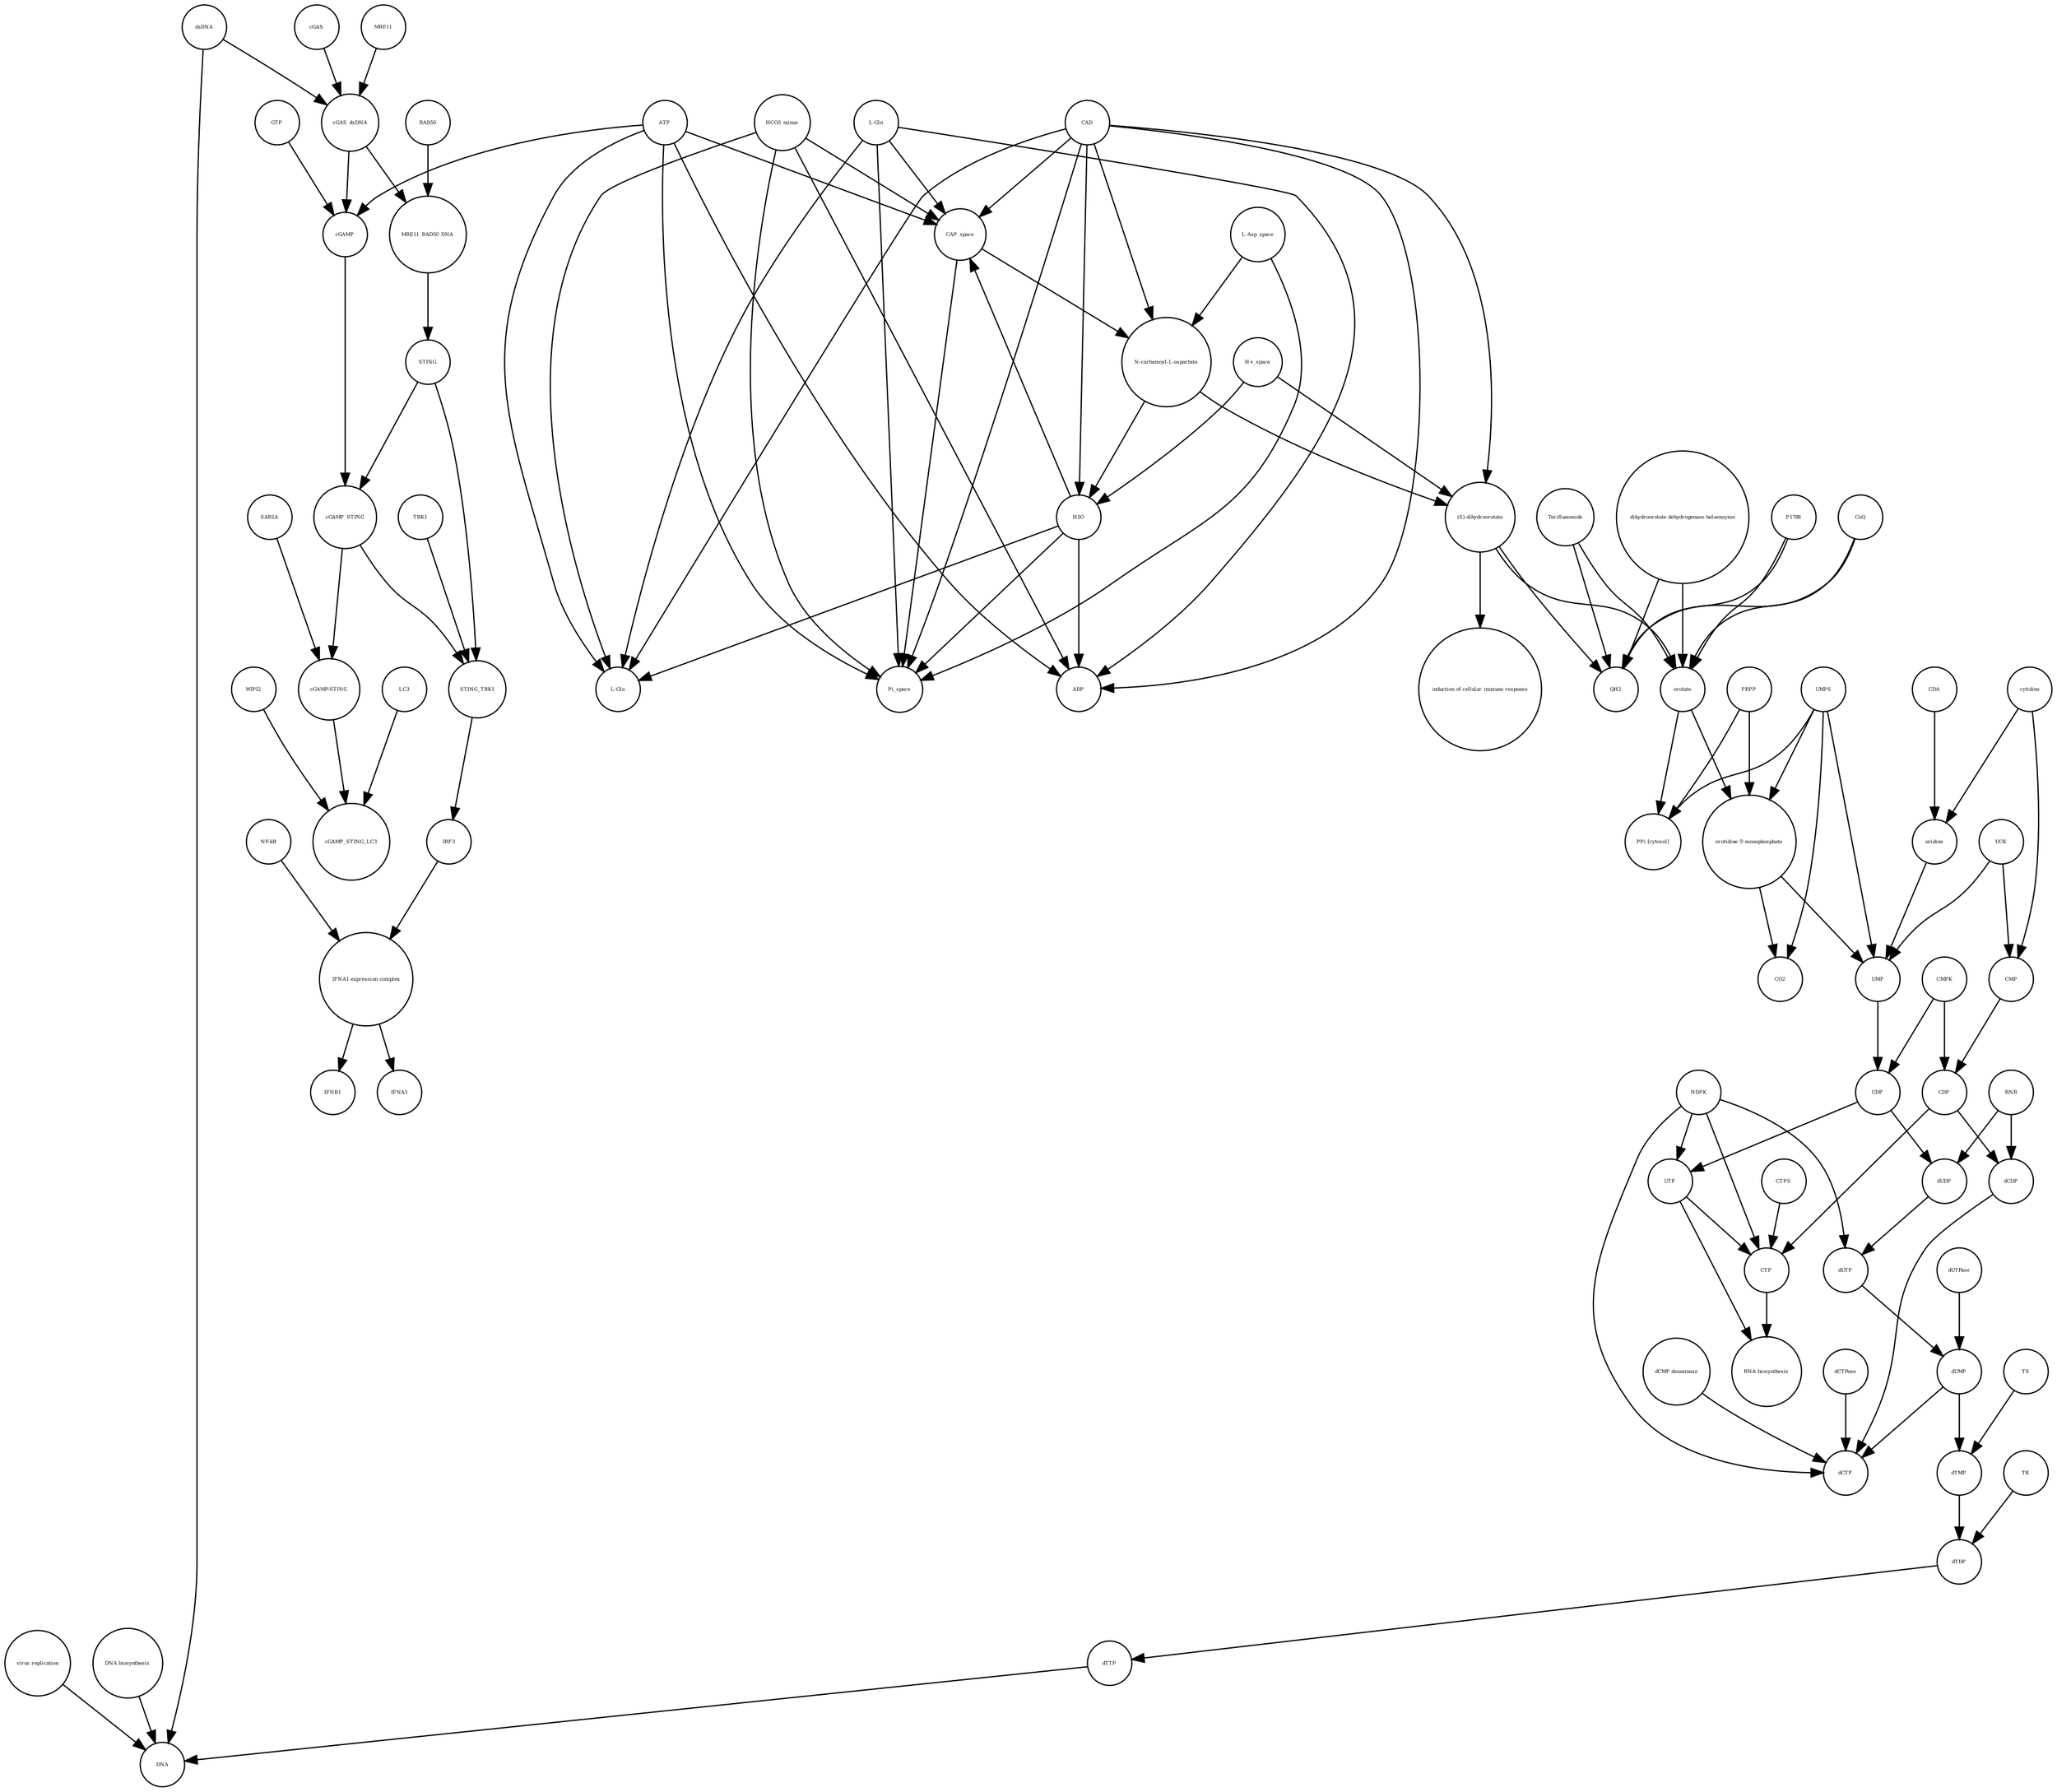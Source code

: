 strict digraph  {
UTP [annotation="", bipartite=0, cls="simple chemical", fontsize=4, label=UTP, shape=circle];
"RNA biosynthesis" [annotation="urn_miriam_obo.go_GO%3A0032774", bipartite=0, cls=phenotype, fontsize=4, label="RNA biosynthesis", shape=circle];
CTP [annotation="", bipartite=0, cls="simple chemical", fontsize=4, label=CTP, shape=circle];
"(S)-dihydroorotate" [annotation="", bipartite=0, cls="simple chemical", fontsize=4, label="(S)-dihydroorotate", shape=circle];
"induction of cellular immune response" [annotation="", bipartite=0, cls=phenotype, fontsize=4, label="induction of cellular immune response", shape=circle];
H2O [annotation="", bipartite=0, cls="simple chemical", fontsize=4, label=H2O, shape=circle];
dUDP [annotation="", bipartite=0, cls="simple chemical", fontsize=4, label=dUDP, shape=circle];
TS [annotation="", bipartite=0, cls=macromolecule, fontsize=4, label=TS, shape=circle];
HCO3_minus [annotation="", bipartite=0, cls="simple chemical", fontsize=4, label=HCO3_minus, shape=circle];
dCTPase [annotation="", bipartite=0, cls=macromolecule, fontsize=4, label=dCTPase, shape=circle];
dTMP [annotation="", bipartite=0, cls="simple chemical", fontsize=4, label=dTMP, shape=circle];
cytidine [annotation="", bipartite=0, cls="simple chemical", fontsize=4, label=cytidine, shape=circle];
Pi_space [annotation="", bipartite=0, cls="simple chemical", fontsize=4, label=Pi_space, shape=circle];
CDA [annotation="", bipartite=0, cls=macromolecule, fontsize=4, label=CDA, shape=circle];
P1788 [annotation="", bipartite=0, cls="simple chemical", fontsize=4, label=P1788, shape=circle];
uridine [annotation="", bipartite=0, cls="simple chemical", fontsize=4, label=uridine, shape=circle];
DNA [annotation="", bipartite=0, cls="nucleic acid feature", fontsize=4, label=DNA, shape=circle];
UMPS [annotation="", bipartite=0, cls="macromolecule multimer", fontsize=4, label=UMPS, shape=circle];
CDP [annotation="", bipartite=0, cls="simple chemical", fontsize=4, label=CDP, shape=circle];
STING [annotation="", bipartite=0, cls="macromolecule multimer", fontsize=4, label=STING, shape=circle];
cGAMP_STING_LC3 [annotation="", bipartite=0, cls=complex, fontsize=4, label=cGAMP_STING_LC3, shape=circle];
STING_TBK1 [annotation="", bipartite=0, cls=complex, fontsize=4, label=STING_TBK1, shape=circle];
dUTP [annotation="", bipartite=0, cls="simple chemical", fontsize=4, label=dUTP, shape=circle];
dTDP [annotation="", bipartite=0, cls="simple chemical", fontsize=4, label=dTDP, shape=circle];
"L-Gln" [annotation="", bipartite=0, cls="simple chemical", fontsize=4, label="L-Gln", shape=circle];
CTPS [annotation="", bipartite=0, cls=macromolecule, fontsize=4, label=CTPS, shape=circle];
CAP_space [annotation="", bipartite=0, cls="simple chemical", fontsize=4, label=CAP_space, shape=circle];
UDP [annotation="", bipartite=0, cls="simple chemical", fontsize=4, label=UDP, shape=circle];
ADP [annotation="", bipartite=0, cls="simple chemical", fontsize=4, label=ADP, shape=circle];
IFNA1 [annotation="", bipartite=0, cls="nucleic acid feature", fontsize=4, label=IFNA1, shape=circle];
GTP [annotation="", bipartite=0, cls="simple chemical", fontsize=4, label=GTP, shape=circle];
CMP [annotation="", bipartite=0, cls="simple chemical", fontsize=4, label=CMP, shape=circle];
"NF-kB" [annotation="", bipartite=0, cls=complex, fontsize=4, label="NF-kB", shape=circle];
CoQ [annotation="", bipartite=0, cls="simple chemical", fontsize=4, label=CoQ, shape=circle];
IFNB1 [annotation="", bipartite=0, cls="nucleic acid feature", fontsize=4, label=IFNB1, shape=circle];
IRF3 [annotation="", bipartite=0, cls="macromolecule multimer", fontsize=4, label=IRF3, shape=circle];
MRE11 [annotation="", bipartite=0, cls="macromolecule multimer", fontsize=4, label=MRE11, shape=circle];
CO2 [annotation="", bipartite=0, cls="simple chemical", fontsize=4, label=CO2, shape=circle];
cGAMP_STING [annotation="", bipartite=0, cls=complex, fontsize=4, label=cGAMP_STING, shape=circle];
RNR [annotation="", bipartite=0, cls=macromolecule, fontsize=4, label=RNR, shape=circle];
cGAS_dsDNA [annotation="", bipartite=0, cls=complex, fontsize=4, label=cGAS_dsDNA, shape=circle];
RAD50 [annotation="", bipartite=0, cls="macromolecule multimer", fontsize=4, label=RAD50, shape=circle];
MRE11_RAD50_DNA [annotation="", bipartite=0, cls=complex, fontsize=4, label=MRE11_RAD50_DNA, shape=circle];
"L-Asp_space" [annotation="", bipartite=0, cls="simple chemical", fontsize=4, label="L-Asp_space", shape=circle];
Teriflunomide [annotation="", bipartite=0, cls="simple chemical", fontsize=4, label=Teriflunomide, shape=circle];
"virus replication" [annotation="", bipartite=0, cls=phenotype, fontsize=4, label="virus replication", shape=circle];
TBK1 [annotation="", bipartite=0, cls=macromolecule, fontsize=4, label=TBK1, shape=circle];
SAR1A [annotation="", bipartite=0, cls=macromolecule, fontsize=4, label=SAR1A, shape=circle];
"DNA biosynthesis" [annotation="urn_miriam_obo.go_GO%3A0071897", bipartite=0, cls=phenotype, fontsize=4, label="DNA biosynthesis", shape=circle];
"orotidine 5'-monophosphate" [annotation="", bipartite=0, cls="simple chemical", fontsize=4, label="orotidine 5'-monophosphate", shape=circle];
LC3 [annotation="", bipartite=0, cls=macromolecule, fontsize=4, label=LC3, shape=circle];
"dihydroorotate dehydrogenase holoenzyme" [annotation="", bipartite=0, cls="simple chemical", fontsize=4, label="dihydroorotate dehydrogenase holoenzyme", shape=circle];
PRPP [annotation="", bipartite=0, cls="simple chemical", fontsize=4, label=PRPP, shape=circle];
dsDNA [annotation="", bipartite=0, cls="simple chemical", fontsize=4, label=dsDNA, shape=circle];
WIPI2 [annotation="", bipartite=0, cls=macromolecule, fontsize=4, label=WIPI2, shape=circle];
ATP [annotation="", bipartite=0, cls="simple chemical", fontsize=4, label=ATP, shape=circle];
dUTPase [annotation="", bipartite=0, cls=macromolecule, fontsize=4, label=dUTPase, shape=circle];
UCK [annotation="", bipartite=0, cls=macromolecule, fontsize=4, label=UCK, shape=circle];
cGAMP [annotation="", bipartite=0, cls="simple chemical", fontsize=4, label=cGAMP, shape=circle];
orotate [annotation="", bipartite=0, cls="simple chemical", fontsize=4, label=orotate, shape=circle];
dCTP [annotation="", bipartite=0, cls="simple chemical", fontsize=4, label=dCTP, shape=circle];
"dCMP deaminase" [annotation="", bipartite=0, cls=macromolecule, fontsize=4, label="dCMP deaminase", shape=circle];
CAD [annotation="", bipartite=0, cls=macromolecule, fontsize=4, label=CAD, shape=circle];
"N-carbamoyl-L-aspartate" [annotation="", bipartite=0, cls="simple chemical", fontsize=4, label="N-carbamoyl-L-aspartate", shape=circle];
"PPi [cytosol]" [annotation="", bipartite=0, cls="simple chemical", fontsize=4, label="PPi [cytosol]", shape=circle];
CMPK [annotation="", bipartite=0, cls=macromolecule, fontsize=4, label=CMPK, shape=circle];
dTTP [annotation="", bipartite=0, cls="simple chemical", fontsize=4, label=dTTP, shape=circle];
cGAS [annotation="", bipartite=0, cls=macromolecule, fontsize=4, label=cGAS, shape=circle];
"L-Glu" [annotation="", bipartite=0, cls="simple chemical", fontsize=4, label="L-Glu", shape=circle];
UMP [annotation="", bipartite=0, cls="simple chemical", fontsize=4, label=UMP, shape=circle];
TK [annotation="", bipartite=0, cls=macromolecule, fontsize=4, label=TK, shape=circle];
"IFNA1 expression complex" [annotation="", bipartite=0, cls=complex, fontsize=4, label="IFNA1 expression complex", shape=circle];
dCDP [annotation="", bipartite=0, cls="simple chemical", fontsize=4, label=dCDP, shape=circle];
QH2 [annotation="", bipartite=0, cls="simple chemical", fontsize=4, label=QH2, shape=circle];
"cGAMP-STING" [annotation="", bipartite=0, cls=complex, fontsize=4, label="cGAMP-STING", shape=circle];
dUMP [annotation="", bipartite=0, cls="simple chemical", fontsize=4, label=dUMP, shape=circle];
"H+_space" [annotation="", bipartite=0, cls="simple chemical", fontsize=4, label="H+_space", shape=circle];
NDPK [annotation="", bipartite=0, cls=macromolecule, fontsize=4, label=NDPK, shape=circle];
UTP -> "RNA biosynthesis"  [annotation="", interaction_type="necessary stimulation"];
UTP -> CTP  [annotation="", interaction_type=production];
CTP -> "RNA biosynthesis"  [annotation="", interaction_type="necessary stimulation"];
"(S)-dihydroorotate" -> "induction of cellular immune response"  [annotation="", interaction_type="necessary stimulation"];
"(S)-dihydroorotate" -> orotate  [annotation="", interaction_type=production];
"(S)-dihydroorotate" -> QH2  [annotation="", interaction_type=production];
H2O -> CAP_space  [annotation="", interaction_type=production];
H2O -> "L-Glu"  [annotation="", interaction_type=production];
H2O -> ADP  [annotation="", interaction_type=production];
H2O -> Pi_space  [annotation="", interaction_type=production];
dUDP -> dUTP  [annotation="", interaction_type=production];
TS -> dTMP  [annotation="", interaction_type=catalysis];
HCO3_minus -> CAP_space  [annotation="", interaction_type=production];
HCO3_minus -> "L-Glu"  [annotation="", interaction_type=production];
HCO3_minus -> ADP  [annotation="", interaction_type=production];
HCO3_minus -> Pi_space  [annotation="", interaction_type=production];
dCTPase -> dCTP  [annotation="", interaction_type=catalysis];
dTMP -> dTDP  [annotation="", interaction_type=production];
cytidine -> uridine  [annotation="", interaction_type=production];
cytidine -> CMP  [annotation="", interaction_type=production];
CDA -> uridine  [annotation="", interaction_type=catalysis];
P1788 -> orotate  [annotation=urn_miriam_reactome_REACT_1698, interaction_type=inhibition];
P1788 -> QH2  [annotation=urn_miriam_reactome_REACT_1698, interaction_type=inhibition];
uridine -> UMP  [annotation="", interaction_type=production];
UMPS -> "PPi [cytosol]"  [annotation=urn_miriam_reactome_REACT_1698, interaction_type=catalysis];
UMPS -> "orotidine 5'-monophosphate"  [annotation=urn_miriam_reactome_REACT_1698, interaction_type=catalysis];
UMPS -> CO2  [annotation=urn_miriam_reactome_REACT_1698, interaction_type=catalysis];
UMPS -> UMP  [annotation=urn_miriam_reactome_REACT_1698, interaction_type=catalysis];
CDP -> dCDP  [annotation="", interaction_type=production];
CDP -> CTP  [annotation="", interaction_type=production];
STING -> cGAMP_STING  [annotation="", interaction_type=production];
STING -> STING_TBK1  [annotation="", interaction_type=production];
STING_TBK1 -> IRF3  [annotation="", interaction_type=catalysis];
dUTP -> dUMP  [annotation="", interaction_type=production];
dTDP -> dTTP  [annotation="", interaction_type=production];
"L-Gln" -> CAP_space  [annotation="", interaction_type=production];
"L-Gln" -> "L-Glu"  [annotation="", interaction_type=production];
"L-Gln" -> ADP  [annotation="", interaction_type=production];
"L-Gln" -> Pi_space  [annotation="", interaction_type=production];
CTPS -> CTP  [annotation="", interaction_type=catalysis];
CAP_space -> "N-carbamoyl-L-aspartate"  [annotation="", interaction_type=production];
CAP_space -> Pi_space  [annotation="", interaction_type=production];
UDP -> UTP  [annotation="", interaction_type=production];
UDP -> dUDP  [annotation="", interaction_type=production];
GTP -> cGAMP  [annotation="", interaction_type=production];
CMP -> CDP  [annotation="", interaction_type=production];
"NF-kB" -> "IFNA1 expression complex"  [annotation="", interaction_type=production];
CoQ -> orotate  [annotation="", interaction_type=production];
CoQ -> QH2  [annotation="", interaction_type=production];
IRF3 -> "IFNA1 expression complex"  [annotation="", interaction_type=production];
MRE11 -> cGAS_dsDNA  [annotation="", interaction_type=production];
cGAMP_STING -> STING_TBK1  [annotation="", interaction_type=production];
cGAMP_STING -> "cGAMP-STING"  [annotation="", interaction_type=production];
RNR -> dCDP  [annotation="", interaction_type=catalysis];
RNR -> dUDP  [annotation="", interaction_type=catalysis];
cGAS_dsDNA -> MRE11_RAD50_DNA  [annotation="", interaction_type=production];
cGAS_dsDNA -> cGAMP  [annotation="", interaction_type=catalysis];
RAD50 -> MRE11_RAD50_DNA  [annotation="", interaction_type=production];
MRE11_RAD50_DNA -> STING  [annotation="", interaction_type=catalysis];
"L-Asp_space" -> "N-carbamoyl-L-aspartate"  [annotation="", interaction_type=production];
"L-Asp_space" -> Pi_space  [annotation="", interaction_type=production];
Teriflunomide -> orotate  [annotation=urn_miriam_reactome_REACT_1698, interaction_type=inhibition];
Teriflunomide -> QH2  [annotation=urn_miriam_reactome_REACT_1698, interaction_type=inhibition];
"virus replication" -> DNA  [annotation="", interaction_type=inhibition];
TBK1 -> STING_TBK1  [annotation="", interaction_type=production];
SAR1A -> "cGAMP-STING"  [annotation="", interaction_type=catalysis];
"DNA biosynthesis" -> DNA  [annotation="", interaction_type=catalysis];
"orotidine 5'-monophosphate" -> CO2  [annotation="", interaction_type=production];
"orotidine 5'-monophosphate" -> UMP  [annotation="", interaction_type=production];
LC3 -> cGAMP_STING_LC3  [annotation="", interaction_type=production];
"dihydroorotate dehydrogenase holoenzyme" -> orotate  [annotation=urn_miriam_reactome_REACT_1698, interaction_type=catalysis];
"dihydroorotate dehydrogenase holoenzyme" -> QH2  [annotation=urn_miriam_reactome_REACT_1698, interaction_type=catalysis];
PRPP -> "PPi [cytosol]"  [annotation="", interaction_type=production];
PRPP -> "orotidine 5'-monophosphate"  [annotation="", interaction_type=production];
dsDNA -> DNA  [annotation="", interaction_type=production];
dsDNA -> cGAS_dsDNA  [annotation="", interaction_type=production];
WIPI2 -> cGAMP_STING_LC3  [annotation="", interaction_type=catalysis];
ATP -> CAP_space  [annotation="", interaction_type=production];
ATP -> ADP  [annotation="", interaction_type=production];
ATP -> Pi_space  [annotation="", interaction_type=production];
ATP -> "L-Glu"  [annotation="", interaction_type=production];
ATP -> cGAMP  [annotation="", interaction_type=production];
dUTPase -> dUMP  [annotation="", interaction_type=catalysis];
UCK -> UMP  [annotation="", interaction_type=catalysis];
UCK -> CMP  [annotation="", interaction_type=catalysis];
cGAMP -> cGAMP_STING  [annotation="", interaction_type=production];
orotate -> "PPi [cytosol]"  [annotation="", interaction_type=production];
orotate -> "orotidine 5'-monophosphate"  [annotation="", interaction_type=production];
"dCMP deaminase" -> dCTP  [annotation="", interaction_type=catalysis];
CAD -> "N-carbamoyl-L-aspartate"  [annotation=urn_miriam_reactome_REACT_1698, interaction_type=catalysis];
CAD -> Pi_space  [annotation=urn_miriam_reactome_REACT_1698, interaction_type=catalysis];
CAD -> H2O  [annotation=urn_miriam_reactome_REACT_1698, interaction_type=catalysis];
CAD -> "(S)-dihydroorotate"  [annotation=urn_miriam_reactome_REACT_1698, interaction_type=catalysis];
CAD -> CAP_space  [annotation=urn_miriam_reactome_REACT_1698, interaction_type=catalysis];
CAD -> ADP  [annotation=urn_miriam_reactome_REACT_1698, interaction_type=catalysis];
CAD -> "L-Glu"  [annotation=urn_miriam_reactome_REACT_1698, interaction_type=catalysis];
"N-carbamoyl-L-aspartate" -> "(S)-dihydroorotate"  [annotation="", interaction_type=production];
"N-carbamoyl-L-aspartate" -> H2O  [annotation="", interaction_type=production];
CMPK -> UDP  [annotation="", interaction_type=catalysis];
CMPK -> CDP  [annotation="", interaction_type=catalysis];
dTTP -> DNA  [annotation="", interaction_type=production];
cGAS -> cGAS_dsDNA  [annotation="", interaction_type=production];
UMP -> UDP  [annotation="", interaction_type=production];
TK -> dTDP  [annotation="", interaction_type=catalysis];
"IFNA1 expression complex" -> IFNA1  [annotation="", interaction_type=stimulation];
"IFNA1 expression complex" -> IFNB1  [annotation="", interaction_type=stimulation];
dCDP -> dCTP  [annotation="", interaction_type=production];
"cGAMP-STING" -> cGAMP_STING_LC3  [annotation="", interaction_type=production];
dUMP -> dCTP  [annotation="", interaction_type=production];
dUMP -> dTMP  [annotation="", interaction_type=production];
"H+_space" -> "(S)-dihydroorotate"  [annotation="", interaction_type=production];
"H+_space" -> H2O  [annotation="", interaction_type=production];
NDPK -> dUTP  [annotation="", interaction_type=catalysis];
NDPK -> dCTP  [annotation="", interaction_type=catalysis];
NDPK -> UTP  [annotation="", interaction_type=catalysis];
NDPK -> CTP  [annotation="", interaction_type=catalysis];
}
